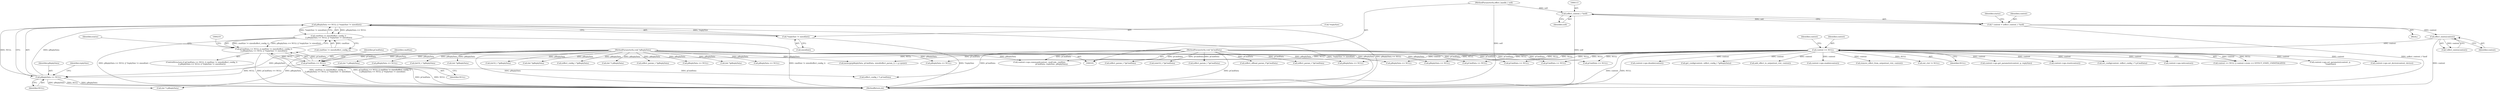 digraph "0_Android_073a80800f341325932c66818ce4302b312909a4@API" {
"1000201" [label="(Call,pReplyData == NULL || *replySize != sizeof(int))"];
"1000202" [label="(Call,pReplyData == NULL)"];
"1000107" [label="(MethodParameterIn,void *pReplyData)"];
"1000193" [label="(Call,pCmdData == NULL)"];
"1000105" [label="(MethodParameterIn,void *pCmdData)"];
"1000135" [label="(Call,context == NULL)"];
"1000125" [label="(Call,effect_exists(context))"];
"1000110" [label="(Call,* context = (effect_context_t *)self)"];
"1000112" [label="(Call,(effect_context_t *)self)"];
"1000102" [label="(MethodParameterIn,effect_handle_t self)"];
"1000205" [label="(Call,*replySize != sizeof(int))"];
"1000196" [label="(Call,cmdSize != sizeof(effect_config_t)\n || pReplyData == NULL || *replySize != sizeof(int))"];
"1000192" [label="(Call,pCmdData == NULL || cmdSize != sizeof(effect_config_t)\n || pReplyData == NULL || *replySize != sizeof(int))"];
"1000363" [label="(Call,context->ops.disable(context))"];
"1000393" [label="(Call,pReplyData == NULL)"];
"1000412" [label="(Call,(effect_param_t *)pCmdData)"];
"1000140" [label="(Identifier,context)"];
"1000218" [label="(Call,(int *) pReplyData)"];
"1000177" [label="(Call,(int *) pReplyData)"];
"1000479" [label="(Call,pCmdData == NULL)"];
"1000125" [label="(Call,effect_exists(context))"];
"1000110" [label="(Call,* context = (effect_context_t *)self)"];
"1000155" [label="(Call,pReplyData == NULL)"];
"1000496" [label="(Call,pReplyData == NULL)"];
"1000570" [label="(Call,(uint32_t *)pCmdData)"];
"1000102" [label="(MethodParameterIn,effect_handle_t self)"];
"1000203" [label="(Identifier,pReplyData)"];
"1000136" [label="(Identifier,context)"];
"1000524" [label="(Call,(effect_param_t *)pCmdData)"];
"1000255" [label="(Call,get_config(context, (effect_config_t *)pReplyData))"];
"1000223" [label="(Call,(effect_config_t *) pCmdData)"];
"1000684" [label="(Call,add_effect_to_output(out_ctxt, context))"];
"1000112" [label="(Call,(effect_context_t *)self)"];
"1000192" [label="(Call,pCmdData == NULL || cmdSize != sizeof(effect_config_t)\n || pReplyData == NULL || *replySize != sizeof(int))"];
"1000311" [label="(Call,context->ops.enable(context))"];
"1000664" [label="(Call,remove_effect_from_output(out_ctxt, context))"];
"1000661" [label="(Call,out_ctxt != NULL)"];
"1000202" [label="(Call,pReplyData == NULL)"];
"1000517" [label="(Call,(int32_t *)pReplyData)"];
"1000318" [label="(Call,(int *)pReplyData)"];
"1000212" [label="(Identifier,status)"];
"1000230" [label="(Call,pReplyData == NULL)"];
"1000551" [label="(Call,pCmdData == NULL)"];
"1000204" [label="(Identifier,NULL)"];
"1000326" [label="(Call,pReplyData == NULL)"];
"1000137" [label="(Identifier,NULL)"];
"1000535" [label="(Call,(int32_t *)pReplyData)"];
"1000634" [label="(Call,(int *)pReplyData)"];
"1000470" [label="(Call,context->ops.get_parameter(context, p, replySize))"];
"1000135" [label="(Call,context == NULL)"];
"1000268" [label="(Call,context->ops.reset(context))"];
"1000114" [label="(Identifier,self)"];
"1000124" [label="(Call,!effect_exists(context))"];
"1000118" [label="(Identifier,status)"];
"1000201" [label="(Call,pReplyData == NULL || *replySize != sizeof(int))"];
"1000257" [label="(Call,(effect_config_t *)pReplyData)"];
"1000197" [label="(Call,cmdSize != sizeof(effect_config_t))"];
"1000196" [label="(Call,cmdSize != sizeof(effect_config_t)\n || pReplyData == NULL || *replySize != sizeof(int))"];
"1000620" [label="(Call,(effect_offload_param_t*)pCmdData)"];
"1000185" [label="(Call,(int *) pReplyData)"];
"1000461" [label="(Call,(effect_param_t *)pReplyData)"];
"1000449" [label="(Call,memcpy(pReplyData, pCmdData, sizeof(effect_param_t) + q->psize))"];
"1000126" [label="(Identifier,context)"];
"1000596" [label="(Call,pCmdData == NULL)"];
"1000600" [label="(Call,pReplyData == NULL)"];
"1000198" [label="(Identifier,cmdSize)"];
"1000379" [label="(Call,pCmdData == NULL)"];
"1000701" [label="(Call,context->ops.command(context, cmdCode, cmdSize,\n                                          pCmdData, replySize, pReplyData))"];
"1000221" [label="(Call,set_config(context, (effect_config_t *) pCmdData))"];
"1000191" [label="(ControlStructure,if (pCmdData == NULL || cmdSize != sizeof(effect_config_t)\n || pReplyData == NULL || *replySize != sizeof(int)))"];
"1000107" [label="(MethodParameterIn,void *pReplyData)"];
"1000207" [label="(Identifier,replySize)"];
"1000111" [label="(Identifier,context)"];
"1000195" [label="(Identifier,NULL)"];
"1000206" [label="(Call,*replySize)"];
"1000370" [label="(Call,(int *)pReplyData)"];
"1000205" [label="(Call,*replySize != sizeof(int))"];
"1000446" [label="(Call,(effect_param_t *)pCmdData)"];
"1000108" [label="(Block,)"];
"1000208" [label="(Call,sizeof(int))"];
"1000180" [label="(Call,context->ops.init(context))"];
"1000194" [label="(Identifier,pCmdData)"];
"1000134" [label="(Call,context == NULL || context->state == EFFECT_STATE_UNINITIALIZED)"];
"1000105" [label="(MethodParameterIn,void *pCmdData)"];
"1000193" [label="(Call,pCmdData == NULL)"];
"1000538" [label="(Call,context->ops.set_parameter(context, p,\n *replySize))"];
"1000725" [label="(MethodReturn,int)"];
"1000274" [label="(Call,pReplyData == NULL)"];
"1000579" [label="(Call,context->ops.set_device(context, device))"];
"1000201" -> "1000196"  [label="AST: "];
"1000201" -> "1000202"  [label="CFG: "];
"1000201" -> "1000205"  [label="CFG: "];
"1000202" -> "1000201"  [label="AST: "];
"1000205" -> "1000201"  [label="AST: "];
"1000196" -> "1000201"  [label="CFG: "];
"1000201" -> "1000725"  [label="DDG: *replySize != sizeof(int)"];
"1000201" -> "1000725"  [label="DDG: pReplyData == NULL"];
"1000201" -> "1000196"  [label="DDG: pReplyData == NULL"];
"1000201" -> "1000196"  [label="DDG: *replySize != sizeof(int)"];
"1000202" -> "1000201"  [label="DDG: pReplyData"];
"1000202" -> "1000201"  [label="DDG: NULL"];
"1000205" -> "1000201"  [label="DDG: *replySize"];
"1000202" -> "1000204"  [label="CFG: "];
"1000203" -> "1000202"  [label="AST: "];
"1000204" -> "1000202"  [label="AST: "];
"1000207" -> "1000202"  [label="CFG: "];
"1000202" -> "1000725"  [label="DDG: pReplyData"];
"1000202" -> "1000725"  [label="DDG: NULL"];
"1000107" -> "1000202"  [label="DDG: pReplyData"];
"1000193" -> "1000202"  [label="DDG: NULL"];
"1000202" -> "1000218"  [label="DDG: pReplyData"];
"1000107" -> "1000101"  [label="AST: "];
"1000107" -> "1000725"  [label="DDG: pReplyData"];
"1000107" -> "1000155"  [label="DDG: pReplyData"];
"1000107" -> "1000177"  [label="DDG: pReplyData"];
"1000107" -> "1000185"  [label="DDG: pReplyData"];
"1000107" -> "1000218"  [label="DDG: pReplyData"];
"1000107" -> "1000230"  [label="DDG: pReplyData"];
"1000107" -> "1000257"  [label="DDG: pReplyData"];
"1000107" -> "1000274"  [label="DDG: pReplyData"];
"1000107" -> "1000318"  [label="DDG: pReplyData"];
"1000107" -> "1000326"  [label="DDG: pReplyData"];
"1000107" -> "1000370"  [label="DDG: pReplyData"];
"1000107" -> "1000393"  [label="DDG: pReplyData"];
"1000107" -> "1000449"  [label="DDG: pReplyData"];
"1000107" -> "1000461"  [label="DDG: pReplyData"];
"1000107" -> "1000496"  [label="DDG: pReplyData"];
"1000107" -> "1000517"  [label="DDG: pReplyData"];
"1000107" -> "1000535"  [label="DDG: pReplyData"];
"1000107" -> "1000600"  [label="DDG: pReplyData"];
"1000107" -> "1000634"  [label="DDG: pReplyData"];
"1000107" -> "1000701"  [label="DDG: pReplyData"];
"1000193" -> "1000192"  [label="AST: "];
"1000193" -> "1000195"  [label="CFG: "];
"1000194" -> "1000193"  [label="AST: "];
"1000195" -> "1000193"  [label="AST: "];
"1000198" -> "1000193"  [label="CFG: "];
"1000192" -> "1000193"  [label="CFG: "];
"1000193" -> "1000725"  [label="DDG: pCmdData"];
"1000193" -> "1000725"  [label="DDG: NULL"];
"1000193" -> "1000192"  [label="DDG: pCmdData"];
"1000193" -> "1000192"  [label="DDG: NULL"];
"1000105" -> "1000193"  [label="DDG: pCmdData"];
"1000135" -> "1000193"  [label="DDG: NULL"];
"1000193" -> "1000223"  [label="DDG: pCmdData"];
"1000105" -> "1000101"  [label="AST: "];
"1000105" -> "1000725"  [label="DDG: pCmdData"];
"1000105" -> "1000223"  [label="DDG: pCmdData"];
"1000105" -> "1000379"  [label="DDG: pCmdData"];
"1000105" -> "1000412"  [label="DDG: pCmdData"];
"1000105" -> "1000446"  [label="DDG: pCmdData"];
"1000105" -> "1000449"  [label="DDG: pCmdData"];
"1000105" -> "1000479"  [label="DDG: pCmdData"];
"1000105" -> "1000524"  [label="DDG: pCmdData"];
"1000105" -> "1000551"  [label="DDG: pCmdData"];
"1000105" -> "1000570"  [label="DDG: pCmdData"];
"1000105" -> "1000596"  [label="DDG: pCmdData"];
"1000105" -> "1000620"  [label="DDG: pCmdData"];
"1000105" -> "1000701"  [label="DDG: pCmdData"];
"1000135" -> "1000134"  [label="AST: "];
"1000135" -> "1000137"  [label="CFG: "];
"1000136" -> "1000135"  [label="AST: "];
"1000137" -> "1000135"  [label="AST: "];
"1000140" -> "1000135"  [label="CFG: "];
"1000134" -> "1000135"  [label="CFG: "];
"1000135" -> "1000725"  [label="DDG: context"];
"1000135" -> "1000725"  [label="DDG: NULL"];
"1000135" -> "1000134"  [label="DDG: context"];
"1000135" -> "1000134"  [label="DDG: NULL"];
"1000125" -> "1000135"  [label="DDG: context"];
"1000135" -> "1000155"  [label="DDG: NULL"];
"1000135" -> "1000180"  [label="DDG: context"];
"1000135" -> "1000221"  [label="DDG: context"];
"1000135" -> "1000230"  [label="DDG: NULL"];
"1000135" -> "1000255"  [label="DDG: context"];
"1000135" -> "1000268"  [label="DDG: context"];
"1000135" -> "1000274"  [label="DDG: NULL"];
"1000135" -> "1000311"  [label="DDG: context"];
"1000135" -> "1000326"  [label="DDG: NULL"];
"1000135" -> "1000363"  [label="DDG: context"];
"1000135" -> "1000379"  [label="DDG: NULL"];
"1000135" -> "1000470"  [label="DDG: context"];
"1000135" -> "1000479"  [label="DDG: NULL"];
"1000135" -> "1000538"  [label="DDG: context"];
"1000135" -> "1000551"  [label="DDG: NULL"];
"1000135" -> "1000579"  [label="DDG: context"];
"1000135" -> "1000596"  [label="DDG: NULL"];
"1000135" -> "1000661"  [label="DDG: NULL"];
"1000135" -> "1000664"  [label="DDG: context"];
"1000135" -> "1000684"  [label="DDG: context"];
"1000135" -> "1000701"  [label="DDG: context"];
"1000125" -> "1000124"  [label="AST: "];
"1000125" -> "1000126"  [label="CFG: "];
"1000126" -> "1000125"  [label="AST: "];
"1000124" -> "1000125"  [label="CFG: "];
"1000125" -> "1000725"  [label="DDG: context"];
"1000125" -> "1000124"  [label="DDG: context"];
"1000110" -> "1000125"  [label="DDG: context"];
"1000110" -> "1000108"  [label="AST: "];
"1000110" -> "1000112"  [label="CFG: "];
"1000111" -> "1000110"  [label="AST: "];
"1000112" -> "1000110"  [label="AST: "];
"1000118" -> "1000110"  [label="CFG: "];
"1000110" -> "1000725"  [label="DDG: (effect_context_t *)self"];
"1000112" -> "1000110"  [label="DDG: self"];
"1000112" -> "1000114"  [label="CFG: "];
"1000113" -> "1000112"  [label="AST: "];
"1000114" -> "1000112"  [label="AST: "];
"1000112" -> "1000725"  [label="DDG: self"];
"1000102" -> "1000112"  [label="DDG: self"];
"1000102" -> "1000101"  [label="AST: "];
"1000102" -> "1000725"  [label="DDG: self"];
"1000205" -> "1000208"  [label="CFG: "];
"1000206" -> "1000205"  [label="AST: "];
"1000208" -> "1000205"  [label="AST: "];
"1000205" -> "1000725"  [label="DDG: *replySize"];
"1000196" -> "1000192"  [label="AST: "];
"1000196" -> "1000197"  [label="CFG: "];
"1000197" -> "1000196"  [label="AST: "];
"1000192" -> "1000196"  [label="CFG: "];
"1000196" -> "1000725"  [label="DDG: pReplyData == NULL || *replySize != sizeof(int)"];
"1000196" -> "1000725"  [label="DDG: cmdSize != sizeof(effect_config_t)"];
"1000196" -> "1000192"  [label="DDG: cmdSize != sizeof(effect_config_t)"];
"1000196" -> "1000192"  [label="DDG: pReplyData == NULL || *replySize != sizeof(int)"];
"1000197" -> "1000196"  [label="DDG: cmdSize"];
"1000192" -> "1000191"  [label="AST: "];
"1000212" -> "1000192"  [label="CFG: "];
"1000219" -> "1000192"  [label="CFG: "];
"1000192" -> "1000725"  [label="DDG: pCmdData == NULL"];
"1000192" -> "1000725"  [label="DDG: cmdSize != sizeof(effect_config_t)\n || pReplyData == NULL || *replySize != sizeof(int)"];
"1000192" -> "1000725"  [label="DDG: pCmdData == NULL || cmdSize != sizeof(effect_config_t)\n || pReplyData == NULL || *replySize != sizeof(int)"];
}
